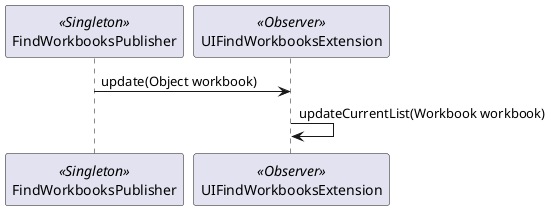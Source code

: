 @startuml design_02.png

participant FindWorkbooksPublisher <<Singleton>>
participant UIFindWorkbooksExtension <<Observer>>

FindWorkbooksPublisher->UIFindWorkbooksExtension:update(Object workbook)
UIFindWorkbooksExtension->UIFindWorkbooksExtension: updateCurrentList(Workbook workbook)

@enduml